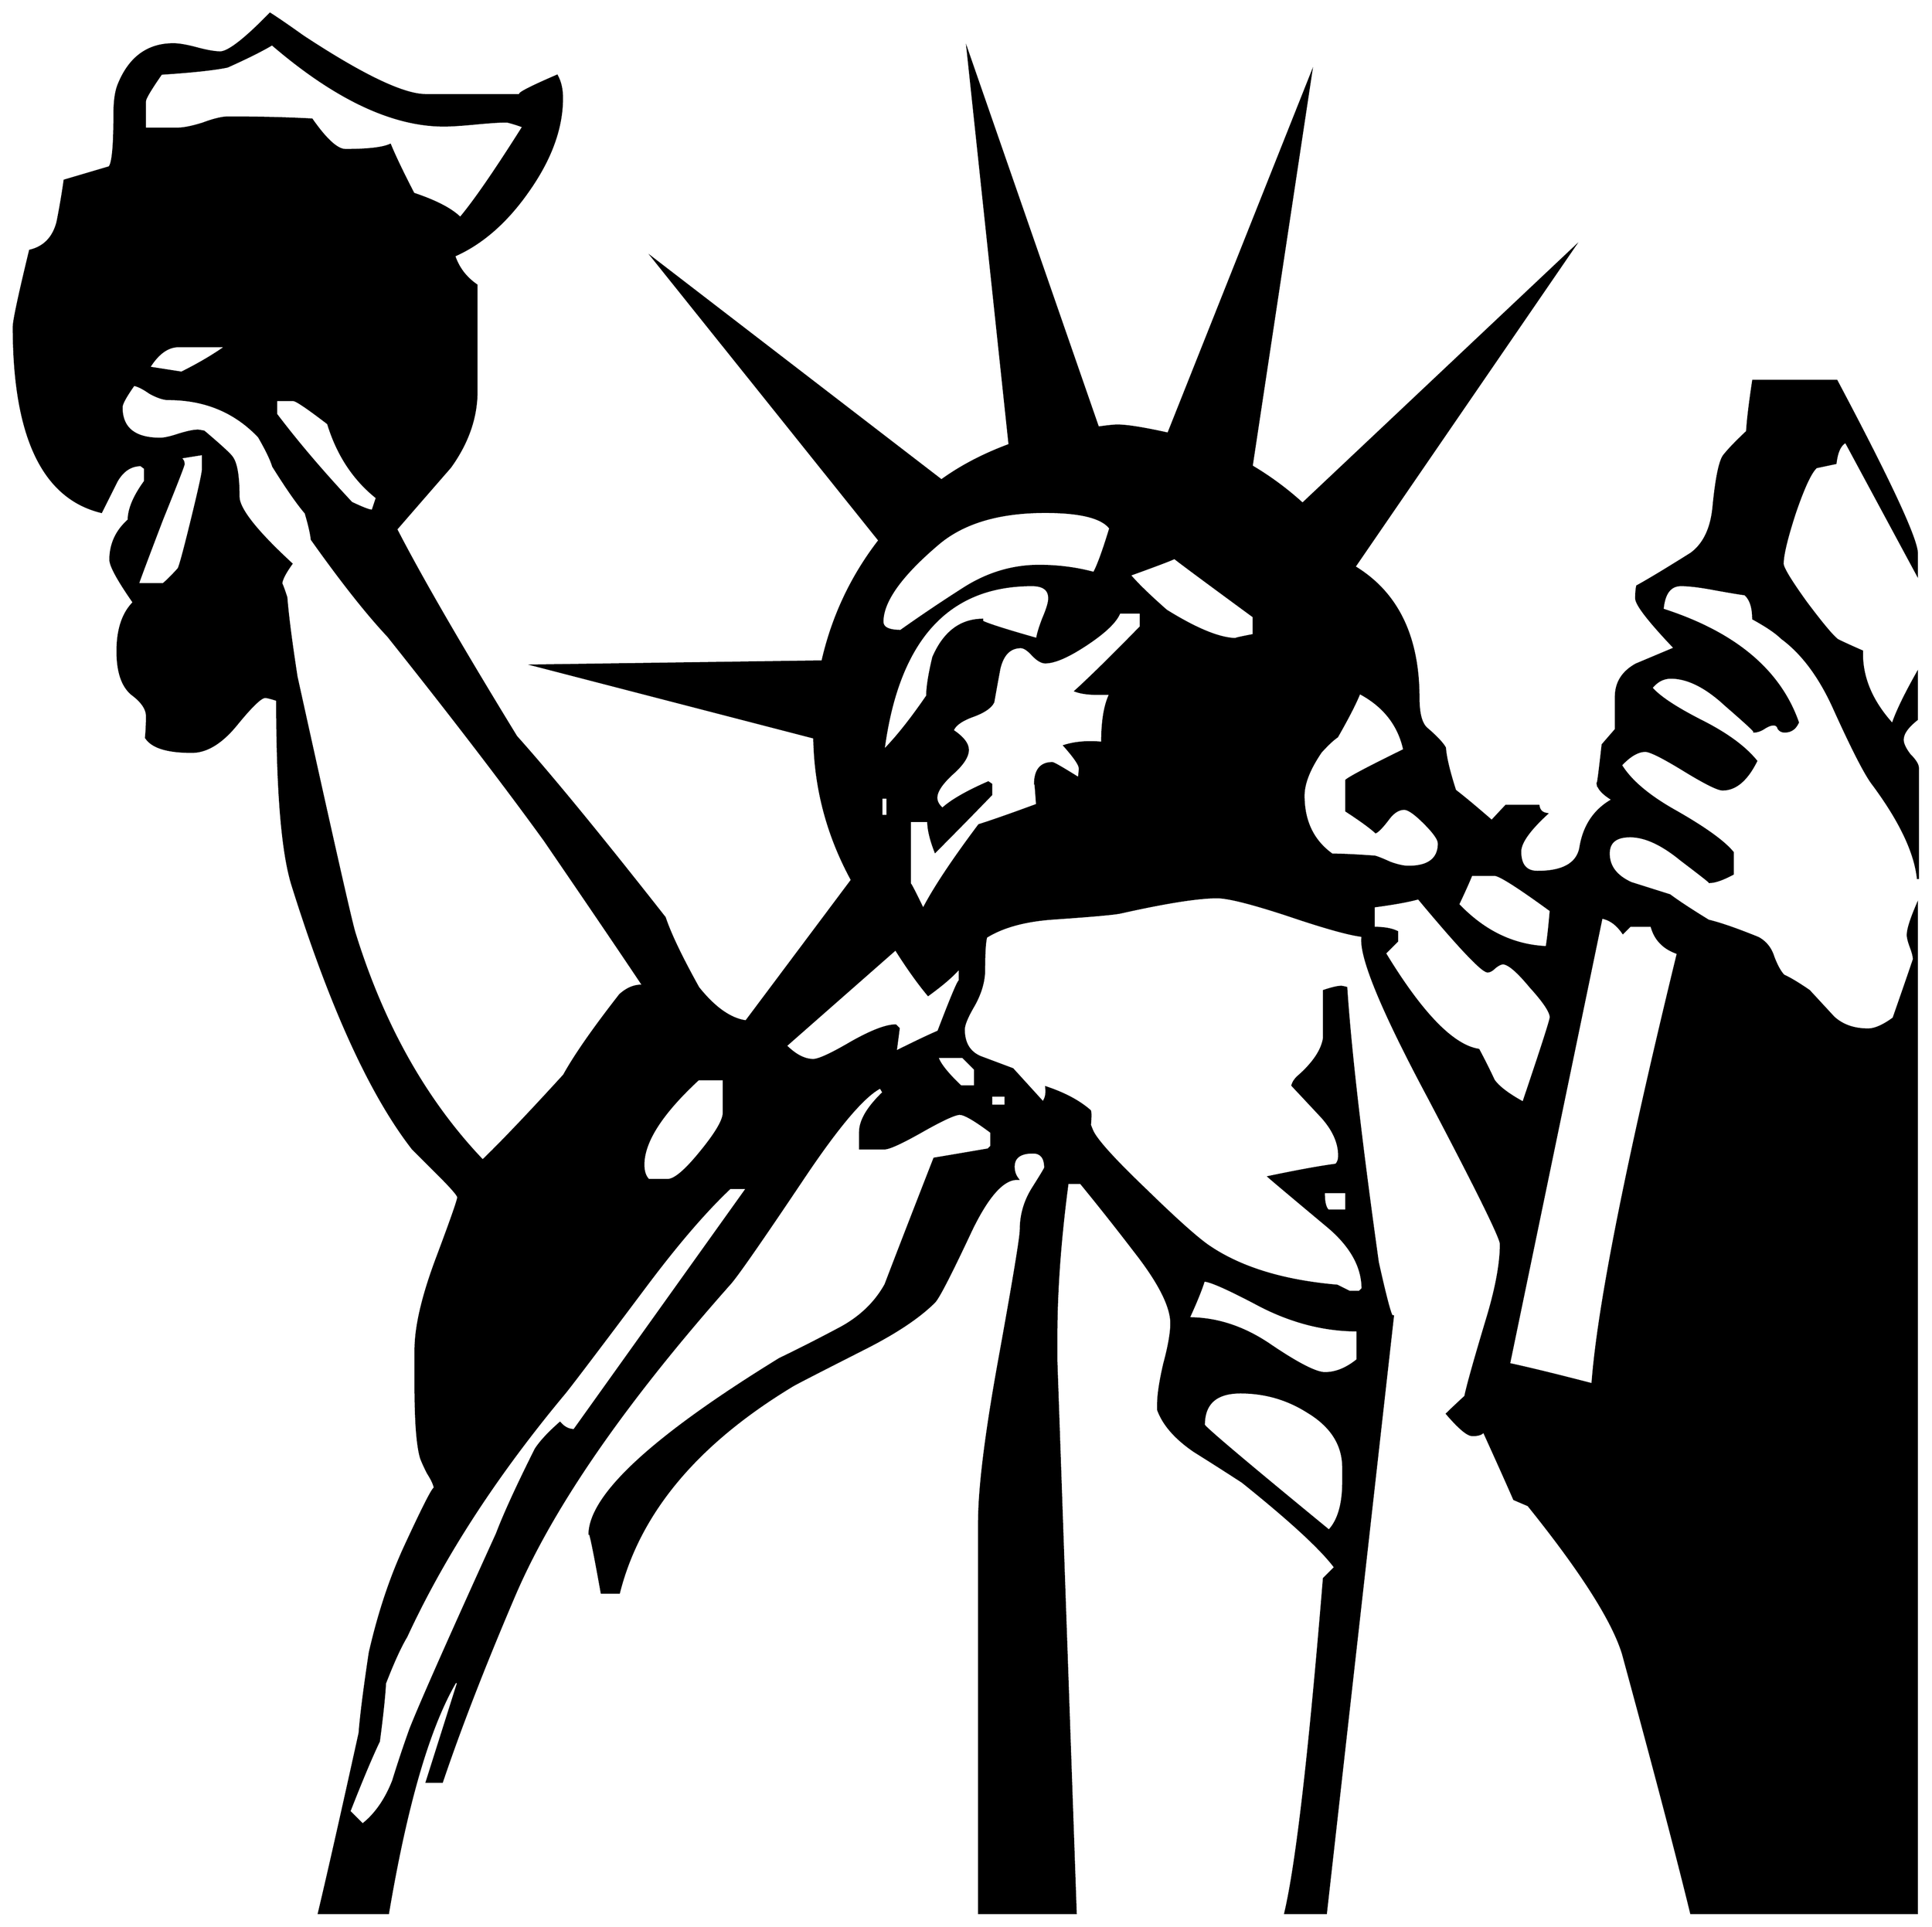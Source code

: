 


\begin{tikzpicture}[y=0.80pt, x=0.80pt, yscale=-1.0, xscale=1.0, inner sep=0pt, outer sep=0pt]
\begin{scope}[shift={(100.0,1719.0)},nonzero rule]
  \path[draw=.,fill=.,line width=1.600pt] (1960.0,-678.0) ..
    controls (1957.333,-704.0) and (1942.667,-735.0) ..
    (1916.0,-771.0) .. controls (1908.667,-780.333) and
    (1895.667,-805.667) .. (1877.0,-847.0) .. controls
    (1863.0,-877.667) and (1846.0,-900.333) .. (1826.0,-915.0) ..
    controls (1820.667,-920.333) and (1811.333,-926.667) ..
    (1798.0,-934.0) .. controls (1798.0,-945.333) and
    (1795.333,-953.333) .. (1790.0,-958.0) .. controls
    (1784.667,-958.667) and (1774.667,-960.333) .. (1760.0,-963.0) ..
    controls (1746.0,-965.667) and (1735.0,-967.0) ..
    (1727.0,-967.0) .. controls (1716.333,-967.0) and
    (1710.333,-959.0) .. (1709.0,-943.0) .. controls
    (1779.667,-920.333) and (1824.0,-883.333) .. (1842.0,-832.0) ..
    controls (1839.333,-826.0) and (1835.0,-823.0) ..
    (1829.0,-823.0) .. controls (1826.333,-823.0) and
    (1824.333,-824.0) .. (1823.0,-826.0) .. controls
    (1822.333,-828.667) and (1820.667,-830.0) .. (1818.0,-830.0) ..
    controls (1815.333,-830.0) and (1812.0,-828.667) ..
    (1808.0,-826.0) .. controls (1804.667,-824.0) and
    (1801.667,-823.0) .. (1799.0,-823.0) .. controls
    (1800.333,-823.0) and (1791.0,-831.667) .. (1771.0,-849.0) ..
    controls (1751.667,-867.0) and (1733.667,-876.0) ..
    (1717.0,-876.0) .. controls (1709.667,-876.0) and
    (1703.333,-872.667) .. (1698.0,-866.0) .. controls
    (1705.333,-857.333) and (1721.333,-846.667) .. (1746.0,-834.0) ..
    controls (1771.333,-821.333) and (1789.667,-808.0) ..
    (1801.0,-794.0) .. controls (1791.667,-775.333) and
    (1780.667,-766.0) .. (1768.0,-766.0) .. controls
    (1763.333,-766.0) and (1750.667,-772.333) .. (1730.0,-785.0) ..
    controls (1709.333,-797.667) and (1696.667,-804.0) ..
    (1692.0,-804.0) .. controls (1684.667,-804.0) and
    (1676.667,-799.333) .. (1668.0,-790.0) .. controls
    (1677.333,-774.667) and (1695.0,-759.667) .. (1721.0,-745.0) ..
    controls (1750.333,-728.333) and (1769.333,-714.667) ..
    (1778.0,-704.0) -- (1778.0,-683.0) .. controls
    (1768.0,-677.667) and (1760.333,-675.0) .. (1755.0,-675.0) ..
    controls (1755.667,-675.0) and (1746.333,-682.333) ..
    (1727.0,-697.0) .. controls (1708.333,-712.333) and
    (1691.667,-720.0) .. (1677.0,-720.0) .. controls
    (1663.0,-720.0) and (1656.0,-714.333) .. (1656.0,-703.0) ..
    controls (1656.0,-690.333) and (1663.333,-680.667) ..
    (1678.0,-674.0) .. controls (1690.667,-670.0) and
    (1703.333,-666.0) .. (1716.0,-662.0) .. controls
    (1724.0,-656.0) and (1736.667,-647.667) .. (1754.0,-637.0) ..
    controls (1765.333,-634.333) and (1781.667,-628.667) ..
    (1803.0,-620.0) .. controls (1810.333,-616.0) and
    (1815.333,-609.667) .. (1818.0,-601.0) .. controls
    (1821.333,-592.333) and (1824.667,-586.333) .. (1828.0,-583.0) ..
    controls (1834.0,-580.333) and (1842.333,-575.333) ..
    (1853.0,-568.0) .. controls (1861.0,-559.333) and
    (1869.0,-550.667) .. (1877.0,-542.0) .. controls
    (1885.667,-534.0) and (1897.0,-530.0) .. (1911.0,-530.0) ..
    controls (1917.667,-530.0) and (1926.0,-533.667) ..
    (1936.0,-541.0) .. controls (1946.0,-569.667) and
    (1952.667,-589.0) .. (1956.0,-599.0) .. controls
    (1956.0,-601.667) and (1955.0,-605.667) .. (1953.0,-611.0) ..
    controls (1951.0,-616.333) and (1950.0,-620.333) ..
    (1950.0,-623.0) .. controls (1950.0,-628.333) and
    (1953.0,-638.0) .. (1959.0,-652.0) -- (1959.0,339.0) --
    (1737.0,339.0) .. controls (1723.0,281.667) and (1700.667,196.667)
    .. (1670.0,84.0) .. controls (1660.0,51.333) and (1629.0,2.667)
    .. (1577.0,-62.0) -- (1563.0,-68.0) .. controls
    (1556.333,-83.333) and (1546.333,-105.667) .. (1533.0,-135.0) ..
    controls (1531.667,-132.333) and (1528.0,-131.0) ..
    (1522.0,-131.0) .. controls (1517.333,-131.0) and
    (1509.0,-138.0) .. (1497.0,-152.0) .. controls
    (1501.0,-156.0) and (1507.0,-161.667) .. (1515.0,-169.0) ..
    controls (1517.0,-179.0) and (1524.0,-204.0) ..
    (1536.0,-244.0) .. controls (1545.333,-274.667) and
    (1550.0,-299.667) .. (1550.0,-319.0) .. controls
    (1550.0,-325.0) and (1526.333,-373.0) .. (1479.0,-463.0) ..
    controls (1432.333,-550.333) and (1410.667,-603.333) ..
    (1414.0,-622.0) .. controls (1401.333,-623.333) and
    (1376.333,-630.333) .. (1339.0,-643.0) .. controls
    (1304.333,-654.333) and (1281.667,-660.0) .. (1271.0,-660.0) ..
    controls (1252.333,-660.0) and (1220.667,-655.0) ..
    (1176.0,-645.0) .. controls (1170.0,-643.667) and
    (1147.667,-641.667) .. (1109.0,-639.0) .. controls
    (1081.667,-637.0) and (1060.0,-631.0) .. (1044.0,-621.0) ..
    controls (1042.667,-616.333) and (1042.0,-605.667) ..
    (1042.0,-589.0) .. controls (1042.0,-577.667) and
    (1038.667,-566.0) .. (1032.0,-554.0) .. controls
    (1025.333,-542.667) and (1022.0,-534.667) .. (1022.0,-530.0) ..
    controls (1022.0,-516.667) and (1027.333,-507.667) ..
    (1038.0,-503.0) .. controls (1048.667,-499.0) and
    (1059.333,-495.0) .. (1070.0,-491.0) .. controls
    (1076.667,-483.667) and (1086.667,-472.667) .. (1100.0,-458.0) ..
    controls (1100.667,-458.667) and (1101.0,-459.333) ..
    (1101.0,-460.0) .. controls (1103.0,-463.333) and
    (1103.667,-467.667) .. (1103.0,-473.0) .. controls
    (1121.0,-467.0) and (1135.333,-459.333) .. (1146.0,-450.0) ..
    controls (1146.667,-448.667) and (1146.667,-444.0) ..
    (1146.0,-436.0) -- (1148.0,-431.0) .. controls
    (1151.333,-422.333) and (1168.667,-403.0) .. (1200.0,-373.0) ..
    controls (1228.667,-345.0) and (1249.0,-326.667) ..
    (1261.0,-318.0) .. controls (1292.333,-296.0) and
    (1335.0,-282.667) .. (1389.0,-278.0) -- (1401.0,-272.0) --
    (1411.0,-272.0) -- (1414.0,-275.0) .. controls
    (1414.0,-297.0) and (1402.333,-317.667) .. (1379.0,-337.0) ..
    controls (1342.333,-367.667) and (1323.333,-383.667) ..
    (1322.0,-385.0) .. controls (1350.667,-391.0) and
    (1372.667,-395.0) .. (1388.0,-397.0) .. controls
    (1390.0,-399.0) and (1391.0,-402.0) .. (1391.0,-406.0) ..
    controls (1391.0,-418.667) and (1385.333,-431.333) ..
    (1374.0,-444.0) .. controls (1364.667,-454.0) and
    (1355.0,-464.333) .. (1345.0,-475.0) .. controls
    (1345.667,-477.667) and (1347.333,-480.333) .. (1350.0,-483.0) ..
    controls (1365.333,-496.333) and (1374.0,-509.0) ..
    (1376.0,-521.0) .. controls (1376.0,-519.667) and
    (1376.0,-535.333) .. (1376.0,-568.0) .. controls
    (1384.0,-570.667) and (1389.667,-572.0) .. (1393.0,-572.0) ..
    controls (1393.667,-572.0) and (1395.333,-571.667) ..
    (1398.0,-571.0) .. controls (1402.0,-510.333) and
    (1412.333,-420.333) .. (1429.0,-301.0) .. controls
    (1438.333,-259.0) and (1443.333,-241.667) .. (1444.0,-249.0) --
    (1378.0,339.0) -- (1338.0,339.0) .. controls (1349.333,291.0)
    and (1362.0,181.333) .. (1376.0,10.0) -- (1387.0,-1.0) ..
    controls (1373.667,-19.0) and (1343.333,-47.0) .. (1296.0,-85.0)
    .. controls (1280.667,-95.0) and (1265.0,-105.0) ..
    (1249.0,-115.0) .. controls (1230.333,-127.667) and
    (1218.333,-141.333) .. (1213.0,-156.0) -- (1213.0,-161.0) ..
    controls (1213.0,-170.333) and (1215.0,-183.667) ..
    (1219.0,-201.0) .. controls (1223.667,-218.333) and
    (1226.0,-231.667) .. (1226.0,-241.0) .. controls
    (1226.0,-257.667) and (1214.0,-281.333) .. (1190.0,-312.0) ..
    controls (1172.667,-334.667) and (1155.0,-357.0) ..
    (1137.0,-379.0) -- (1124.0,-379.0) .. controls
    (1116.667,-323.667) and (1113.0,-273.333) .. (1113.0,-228.0) ..
    controls (1113.0,-212.0) and (1113.0,-204.0) ..
    (1113.0,-204.0) -- (1132.0,339.0) -- (1037.0,339.0) --
    (1037.0,-45.0) .. controls (1037.0,-79.0) and
    (1043.667,-132.667) .. (1057.0,-206.0) .. controls
    (1071.0,-283.333) and (1078.0,-325.667) .. (1078.0,-333.0) ..
    controls (1078.0,-347.667) and (1082.0,-361.333) ..
    (1090.0,-374.0) .. controls (1098.0,-386.667) and
    (1102.0,-393.333) .. (1102.0,-394.0) .. controls
    (1102.0,-404.0) and (1098.0,-409.0) .. (1090.0,-409.0) ..
    controls (1077.333,-409.0) and (1071.0,-404.333) ..
    (1071.0,-395.0) .. controls (1071.0,-390.333) and
    (1072.333,-386.333) .. (1075.0,-383.0) .. controls
    (1061.0,-383.667) and (1045.667,-366.667) .. (1029.0,-332.0) ..
    controls (1009.0,-289.333) and (997.0,-266.0) ..
    (993.0,-262.0) .. controls (978.333,-247.333) and (956.0,-232.333)
    .. (926.0,-217.0) .. controls (881.333,-194.333) and
    (857.333,-182.0) .. (854.0,-180.0) .. controls (760.0,-123.333)
    and (703.0,-55.333) .. (683.0,24.0) -- (666.0,24.0) ..
    controls (658.0,-20.667) and (654.0,-39.667) .. (654.0,-33.0) ..
    controls (654.0,-71.667) and (716.333,-129.333) .. (841.0,-206.0)
    .. controls (860.333,-215.333) and (880.0,-225.333) ..
    (900.0,-236.0) .. controls (920.0,-246.667) and (935.0,-261.0)
    .. (945.0,-279.0) .. controls (955.667,-307.0) and
    (971.667,-348.333) .. (993.0,-403.0) .. controls (1005.0,-405.0)
    and (1022.667,-408.0) .. (1046.0,-412.0) -- (1049.0,-415.0) --
    (1049.0,-429.0) .. controls (1033.0,-441.0) and
    (1022.667,-447.0) .. (1018.0,-447.0) .. controls
    (1013.333,-447.0) and (1001.0,-441.333) .. (981.0,-430.0) ..
    controls (961.0,-418.667) and (948.667,-413.0) .. (944.0,-413.0)
    -- (920.0,-413.0) -- (920.0,-429.0) .. controls
    (920.0,-440.333) and (927.667,-453.333) .. (943.0,-468.0) --
    (940.0,-473.0) .. controls (924.0,-465.0) and (899.0,-435.667)
    .. (865.0,-385.0) .. controls (823.0,-322.333) and
    (798.667,-287.333) .. (792.0,-280.0) .. controls (688.0,-162.667)
    and (617.333,-60.333) .. (580.0,27.0) .. controls (550.667,95.667)
    and (527.0,156.667) .. (509.0,210.0) -- (494.0,210.0) --
    (525.0,112.0) -- (522.0,112.0) .. controls (496.0,156.667) and
    (474.0,232.333) .. (456.0,339.0) -- (388.0,339.0) .. controls
    (397.333,299.667) and (410.667,240.667) .. (428.0,162.0) .. controls
    (429.333,144.667) and (432.667,118.333) .. (438.0,83.0) .. controls
    (446.667,45.0) and (458.0,10.667) .. (472.0,-20.0) .. controls
    (492.0,-63.333) and (502.0,-82.667) .. (502.0,-78.0) .. controls
    (502.0,-81.333) and (499.667,-86.667) .. (495.0,-94.0) .. controls
    (491.0,-102.0) and (488.667,-107.333) .. (488.0,-110.0) ..
    controls (484.667,-122.667) and (483.0,-145.667) .. (483.0,-179.0)
    -- (483.0,-215.0) .. controls (483.0,-237.667) and
    (490.0,-267.667) .. (504.0,-305.0) .. controls (518.0,-342.333)
    and (525.0,-362.333) .. (525.0,-365.0) .. controls
    (525.0,-367.0) and (518.333,-374.667) .. (505.0,-388.0) ..
    controls (489.667,-403.333) and (481.333,-411.667) .. (480.0,-413.0)
    .. controls (438.667,-466.333) and (399.333,-552.667) ..
    (362.0,-672.0) .. controls (352.0,-704.0) and (347.0,-764.667)
    .. (347.0,-854.0) .. controls (341.0,-856.0) and
    (337.0,-857.0) .. (335.0,-857.0) .. controls (331.0,-857.0)
    and (321.667,-848.0) .. (307.0,-830.0) .. controls
    (292.333,-812.0) and (277.667,-803.0) .. (263.0,-803.0) ..
    controls (239.0,-803.0) and (224.0,-807.667) .. (218.0,-817.0)
    .. controls (218.667,-824.333) and (219.0,-831.333) ..
    (219.0,-838.0) .. controls (219.0,-845.333) and (214.0,-852.667)
    .. (204.0,-860.0) .. controls (194.667,-868.0) and
    (190.0,-882.0) .. (190.0,-902.0) .. controls (190.0,-923.333)
    and (195.333,-939.333) .. (206.0,-950.0) .. controls
    (190.667,-972.0) and (183.0,-986.0) .. (183.0,-992.0) ..
    controls (183.0,-1007.333) and (189.0,-1020.333) ..
    (201.0,-1031.0) .. controls (201.0,-1041.667) and
    (206.333,-1054.333) .. (217.0,-1069.0) -- (217.0,-1082.0) --
    (213.0,-1085.0) .. controls (203.0,-1085.0) and
    (195.0,-1079.667) .. (189.0,-1069.0) .. controls
    (183.667,-1058.333) and (178.667,-1048.333) .. (174.0,-1039.0) ..
    controls (116.667,-1053.0) and (88.0,-1113.667) ..
    (88.0,-1221.0) .. controls (88.0,-1227.0) and (93.333,-1252.0)
    .. (104.0,-1296.0) .. controls (118.0,-1299.333) and
    (127.0,-1308.667) .. (131.0,-1324.0) .. controls
    (133.667,-1337.333) and (136.0,-1351.0) .. (138.0,-1365.0) ..
    controls (167.333,-1373.667) and (182.0,-1378.0) ..
    (182.0,-1378.0) .. controls (185.333,-1381.333) and
    (187.0,-1398.667) .. (187.0,-1430.0) .. controls
    (187.0,-1442.667) and (188.333,-1452.333) .. (191.0,-1459.0) ..
    controls (201.667,-1485.667) and (219.667,-1499.0) ..
    (245.0,-1499.0) .. controls (250.333,-1499.0) and
    (258.0,-1497.667) .. (268.0,-1495.0) .. controls
    (278.0,-1492.333) and (285.667,-1491.0) .. (291.0,-1491.0) ..
    controls (299.0,-1491.0) and (315.333,-1503.667) ..
    (340.0,-1529.0) .. controls (347.333,-1524.333) and
    (358.0,-1517.0) .. (372.0,-1507.0) .. controls
    (430.667,-1468.333) and (471.0,-1449.0) .. (493.0,-1449.0) --
    (587.0,-1449.0) .. controls (581.0,-1449.0) and
    (592.667,-1455.333) .. (622.0,-1468.0) .. controls
    (625.333,-1462.0) and (627.0,-1454.667) .. (627.0,-1446.0) ..
    controls (627.0,-1416.667) and (616.0,-1386.333) ..
    (594.0,-1355.0) .. controls (572.667,-1324.333) and
    (548.333,-1303.0) .. (521.0,-1291.0) .. controls
    (525.0,-1279.0) and (532.333,-1269.333) .. (543.0,-1262.0) --
    (543.0,-1158.0) .. controls (543.0,-1132.0) and
    (534.333,-1107.0) .. (517.0,-1083.0) .. controls
    (499.0,-1062.333) and (481.333,-1042.0) .. (464.0,-1022.0) ..
    controls (488.0,-975.333) and (527.333,-907.333) .. (582.0,-818.0)
    .. controls (616.0,-780.0) and (664.667,-720.667) ..
    (728.0,-640.0) .. controls (733.333,-624.0) and (744.333,-601.0)
    .. (761.0,-571.0) .. controls (777.0,-551.0) and
    (792.667,-540.0) .. (808.0,-538.0) -- (912.0,-677.0) ..
    controls (888.0,-721.0) and (875.667,-767.667) .. (875.0,-817.0)
    -- (601.0,-888.0) -- (883.0,-892.0) .. controls
    (893.0,-936.0) and (911.667,-975.667) .. (939.0,-1011.0) --
    (718.0,-1287.0) -- (1000.0,-1070.0) .. controls
    (1019.333,-1084.0) and (1041.667,-1095.667) .. (1067.0,-1105.0) --
    (1026.0,-1491.0) -- (1154.0,-1122.0) .. controls
    (1163.333,-1123.333) and (1169.667,-1124.0) .. (1173.0,-1124.0) ..
    controls (1182.333,-1124.0) and (1199.0,-1121.333) ..
    (1223.0,-1116.0) -- (1363.0,-1468.0) -- (1305.0,-1084.0) ..
    controls (1323.0,-1073.333) and (1339.667,-1061.0) ..
    (1355.0,-1047.0) -- (1620.0,-1297.0) -- (1406.0,-985.0) ..
    controls (1448.0,-959.667) and (1469.0,-916.667) ..
    (1469.0,-856.0) .. controls (1469.0,-840.667) and
    (1471.667,-830.667) .. (1477.0,-826.0) .. controls
    (1486.333,-818.0) and (1492.333,-811.667) .. (1495.0,-807.0) ..
    controls (1495.667,-797.667) and (1499.0,-783.667) ..
    (1505.0,-765.0) .. controls (1513.667,-758.333) and
    (1525.667,-748.333) .. (1541.0,-735.0) -- (1555.0,-750.0) --
    (1587.0,-750.0) .. controls (1587.667,-745.333) and
    (1590.333,-742.667) .. (1595.0,-742.0) .. controls
    (1577.667,-726.0) and (1569.0,-713.667) .. (1569.0,-705.0) ..
    controls (1569.0,-691.667) and (1574.667,-685.0) ..
    (1586.0,-685.0) .. controls (1610.667,-685.0) and
    (1624.667,-692.667) .. (1628.0,-708.0) .. controls
    (1631.333,-730.0) and (1642.0,-746.0) .. (1660.0,-756.0) ..
    controls (1650.0,-762.0) and (1645.0,-767.667) ..
    (1645.0,-773.0) .. controls (1645.0,-767.667) and
    (1646.667,-780.0) .. (1650.0,-810.0) -- (1663.0,-825.0) ..
    controls (1663.0,-825.0) and (1663.0,-835.667) ..
    (1663.0,-857.0) .. controls (1663.0,-871.0) and
    (1669.667,-881.667) .. (1683.0,-889.0) .. controls
    (1695.667,-894.333) and (1708.333,-899.667) .. (1721.0,-905.0) ..
    controls (1695.667,-931.667) and (1683.0,-948.0) ..
    (1683.0,-954.0) .. controls (1683.0,-959.333) and
    (1683.333,-963.333) .. (1684.0,-966.0) .. controls
    (1696.0,-972.667) and (1713.667,-983.333) .. (1737.0,-998.0) ..
    controls (1749.667,-1007.333) and (1757.0,-1022.667) ..
    (1759.0,-1044.0) .. controls (1761.667,-1071.333) and
    (1765.0,-1088.0) .. (1769.0,-1094.0) .. controls
    (1773.667,-1100.0) and (1781.333,-1108.0) .. (1792.0,-1118.0) ..
    controls (1792.667,-1129.333) and (1794.667,-1146.0) ..
    (1798.0,-1168.0) -- (1880.0,-1168.0) .. controls
    (1932.667,-1068.667) and (1959.0,-1012.0) .. (1959.0,-998.0) --
    (1959.0,-978.0) -- (1889.0,-1108.0) .. controls
    (1883.667,-1105.333) and (1880.333,-1098.333) .. (1879.0,-1087.0) --
    (1860.0,-1083.0) .. controls (1854.667,-1078.333) and
    (1847.667,-1063.333) .. (1839.0,-1038.0) .. controls
    (1831.0,-1013.333) and (1827.0,-996.667) .. (1827.0,-988.0) ..
    controls (1827.0,-984.0) and (1834.667,-971.333) ..
    (1850.0,-950.0) .. controls (1866.0,-928.667) and
    (1876.333,-916.333) .. (1881.0,-913.0) .. controls
    (1886.333,-910.333) and (1894.333,-906.667) .. (1905.0,-902.0) ..
    controls (1904.333,-876.667) and (1914.333,-852.667) ..
    (1935.0,-830.0) .. controls (1939.0,-842.0) and
    (1947.0,-858.667) .. (1959.0,-880.0) -- (1959.0,-835.0) ..
    controls (1949.667,-827.667) and (1945.0,-821.0) ..
    (1945.0,-815.0) .. controls (1945.0,-811.0) and
    (1947.333,-806.0) .. (1952.0,-800.0) .. controls
    (1957.333,-794.667) and (1960.0,-790.333) .. (1960.0,-787.0) --
    (1960.0,-678.0) -- cycle(1307.0,-918.0) -- (1307.0,-936.0)
    .. controls (1254.333,-974.667) and (1228.333,-994.0) ..
    (1229.0,-994.0) .. controls (1231.0,-994.0) and
    (1216.333,-988.333) .. (1185.0,-977.0) .. controls
    (1192.333,-968.333) and (1204.333,-956.667) .. (1221.0,-942.0) ..
    controls (1251.0,-923.333) and (1274.0,-914.0) ..
    (1290.0,-914.0) .. controls (1287.333,-914.0) and
    (1293.0,-915.333) .. (1307.0,-918.0) -- cycle(1599.0,-647.0)
    .. controls (1567.0,-670.333) and (1548.667,-682.0) ..
    (1544.0,-682.0) -- (1521.0,-682.0) .. controls
    (1518.333,-675.333) and (1514.0,-665.667) .. (1508.0,-653.0) ..
    controls (1533.333,-626.333) and (1562.333,-612.333) ..
    (1595.0,-611.0) .. controls (1596.333,-619.0) and
    (1597.667,-631.0) .. (1599.0,-647.0) -- cycle(1489.0,-713.0)
    .. controls (1489.0,-717.0) and (1484.333,-723.667) ..
    (1475.0,-733.0) .. controls (1465.667,-742.333) and
    (1459.0,-747.0) .. (1455.0,-747.0) .. controls
    (1449.667,-747.0) and (1444.667,-744.0) .. (1440.0,-738.0) ..
    controls (1434.0,-730.0) and (1429.667,-725.333) ..
    (1427.0,-724.0) .. controls (1421.0,-729.333) and
    (1411.333,-736.333) .. (1398.0,-745.0) -- (1398.0,-775.0) ..
    controls (1402.0,-778.333) and (1421.0,-788.333) ..
    (1455.0,-805.0) .. controls (1449.667,-829.667) and
    (1435.0,-848.333) .. (1411.0,-861.0) .. controls
    (1407.0,-851.0) and (1399.667,-836.667) .. (1389.0,-818.0) ..
    controls (1385.0,-815.333) and (1379.667,-810.333) ..
    (1373.0,-803.0) .. controls (1361.667,-786.333) and
    (1356.0,-772.0) .. (1356.0,-760.0) .. controls
    (1356.0,-734.667) and (1365.333,-715.333) .. (1384.0,-702.0) ..
    controls (1393.333,-702.0) and (1407.333,-701.333) ..
    (1426.0,-700.0) .. controls (1428.667,-699.333) and
    (1433.667,-697.333) .. (1441.0,-694.0) .. controls
    (1448.333,-691.333) and (1454.333,-690.0) .. (1459.0,-690.0) ..
    controls (1479.0,-690.0) and (1489.0,-697.667) ..
    (1489.0,-713.0) -- cycle(1599.0,-542.0) .. controls
    (1599.0,-547.333) and (1592.333,-557.333) .. (1579.0,-572.0) ..
    controls (1566.333,-587.333) and (1557.333,-595.0) ..
    (1552.0,-595.0) .. controls (1550.0,-595.0) and
    (1547.333,-593.667) .. (1544.0,-591.0) .. controls
    (1541.333,-588.333) and (1539.0,-587.0) .. (1537.0,-587.0) ..
    controls (1531.667,-587.0) and (1509.0,-611.0) ..
    (1469.0,-659.0) .. controls (1459.667,-656.333) and
    (1445.0,-653.667) .. (1425.0,-651.0) -- (1425.0,-630.0) ..
    controls (1435.0,-630.0) and (1442.667,-628.667) ..
    (1448.0,-626.0) -- (1448.0,-617.0) -- (1436.0,-605.0) ..
    controls (1472.0,-545.667) and (1502.667,-514.0) ..
    (1528.0,-510.0) .. controls (1533.333,-500.0) and
    (1538.333,-490.0) .. (1543.0,-480.0) .. controls
    (1547.667,-473.333) and (1557.333,-466.0) .. (1572.0,-458.0) ..
    controls (1590.0,-511.333) and (1599.0,-539.333) ..
    (1599.0,-542.0) -- cycle(1724.0,-605.0) .. controls
    (1710.0,-609.667) and (1701.333,-618.667) .. (1698.0,-632.0) --
    (1677.0,-632.0) -- (1670.0,-625.0) .. controls
    (1664.0,-633.667) and (1657.0,-638.667) .. (1649.0,-640.0) --
    (1558.0,-201.0) .. controls (1576.667,-197.0) and
    (1604.0,-190.333) .. (1640.0,-181.0) .. controls
    (1645.333,-255.667) and (1673.333,-397.0) .. (1724.0,-605.0) --
    cycle(1166.0,-1023.0) .. controls (1158.0,-1033.667) and
    (1136.667,-1039.0) .. (1102.0,-1039.0) .. controls
    (1056.0,-1039.0) and (1020.667,-1028.333) .. (996.0,-1007.0) ..
    controls (960.0,-976.333) and (942.0,-951.0) .. (942.0,-931.0)
    .. controls (942.0,-925.0) and (948.0,-922.0) ..
    (960.0,-922.0) .. controls (980.667,-936.667) and
    (1002.0,-951.0) .. (1024.0,-965.0) .. controls
    (1046.667,-979.0) and (1070.667,-986.0) .. (1096.0,-986.0) ..
    controls (1114.667,-986.0) and (1132.667,-983.667) ..
    (1150.0,-979.0) .. controls (1154.0,-986.333) and
    (1159.333,-1001.0) .. (1166.0,-1023.0) -- cycle(1106.0,-954.0)
    .. controls (1106.0,-962.667) and (1100.333,-967.0) ..
    (1089.0,-967.0) .. controls (1005.667,-967.0) and
    (957.0,-912.667) .. (943.0,-804.0) .. controls (955.667,-816.667)
    and (970.0,-834.667) .. (986.0,-858.0) .. controls
    (986.0,-866.667) and (988.0,-879.333) .. (992.0,-896.0) ..
    controls (1002.667,-920.667) and (1019.0,-933.0) ..
    (1041.0,-933.0) .. controls (1031.667,-933.0) and
    (1049.333,-926.667) .. (1094.0,-914.0) .. controls
    (1094.667,-918.667) and (1096.667,-925.333) .. (1100.0,-934.0) ..
    controls (1104.0,-943.333) and (1106.0,-950.0) ..
    (1106.0,-954.0) -- cycle(1196.0,-926.0) -- (1196.0,-940.0)
    -- (1175.0,-940.0) .. controls (1171.667,-931.333) and
    (1161.0,-921.0) .. (1143.0,-909.0) .. controls
    (1125.0,-897.0) and (1111.333,-891.0) .. (1102.0,-891.0) ..
    controls (1098.667,-891.0) and (1094.667,-893.333) ..
    (1090.0,-898.0) .. controls (1085.333,-903.333) and
    (1081.333,-906.0) .. (1078.0,-906.0) .. controls
    (1067.333,-906.0) and (1060.333,-899.0) .. (1057.0,-885.0) ..
    controls (1055.0,-874.333) and (1053.0,-863.333) ..
    (1051.0,-852.0) .. controls (1048.333,-846.667) and
    (1041.333,-842.0) .. (1030.0,-838.0) .. controls
    (1019.333,-834.0) and (1013.0,-829.333) .. (1011.0,-824.0) ..
    controls (1021.0,-817.333) and (1026.0,-811.0) ..
    (1026.0,-805.0) .. controls (1026.0,-798.333) and
    (1020.667,-790.333) .. (1010.0,-781.0) .. controls
    (1000.0,-771.667) and (995.0,-764.0) .. (995.0,-758.0) ..
    controls (995.0,-754.0) and (997.0,-750.333) ..
    (1001.0,-747.0) .. controls (1009.667,-755.0) and
    (1024.667,-763.667) .. (1046.0,-773.0) -- (1049.0,-771.0) --
    (1049.0,-761.0) .. controls (1027.667,-739.0) and
    (1009.333,-720.333) .. (994.0,-705.0) .. controls (989.333,-717.0)
    and (987.0,-727.0) .. (987.0,-735.0) -- (969.0,-735.0) --
    (969.0,-673.0) .. controls (969.0,-674.333) and (973.333,-666.0)
    .. (982.0,-648.0) .. controls (992.667,-668.667) and
    (1011.0,-696.333) .. (1037.0,-731.0) .. controls
    (1049.667,-735.0) and (1068.667,-741.667) .. (1094.0,-751.0) ..
    controls (1092.667,-770.333) and (1092.0,-777.0) ..
    (1092.0,-771.0) .. controls (1092.0,-785.0) and
    (1097.667,-792.0) .. (1109.0,-792.0) .. controls
    (1110.333,-792.0) and (1119.0,-787.0) .. (1135.0,-777.0) ..
    controls (1135.667,-781.0) and (1136.0,-784.333) ..
    (1136.0,-787.0) .. controls (1136.0,-790.333) and
    (1131.0,-797.667) .. (1121.0,-809.0) .. controls
    (1131.667,-812.333) and (1144.0,-813.333) .. (1158.0,-812.0) ..
    controls (1158.0,-833.333) and (1160.667,-849.333) ..
    (1166.0,-860.0) -- (1155.0,-860.0) .. controls
    (1145.0,-860.0) and (1137.333,-861.0) .. (1132.0,-863.0) ..
    controls (1146.667,-876.333) and (1168.0,-897.333) ..
    (1196.0,-926.0) -- cycle(589.0,-1418.0) .. controls
    (583.667,-1420.0) and (578.333,-1421.667) .. (573.0,-1423.0) ..
    controls (566.333,-1423.0) and (556.0,-1422.333) ..
    (542.0,-1421.0) .. controls (528.0,-1419.667) and
    (517.667,-1419.0) .. (511.0,-1419.0) .. controls
    (460.333,-1419.0) and (404.0,-1445.667) .. (342.0,-1499.0) ..
    controls (332.0,-1493.0) and (317.333,-1485.667) ..
    (298.0,-1477.0) .. controls (285.333,-1474.333) and
    (263.667,-1472.0) .. (233.0,-1470.0) .. controls
    (222.333,-1454.667) and (217.0,-1445.667) .. (217.0,-1443.0) --
    (217.0,-1416.0) -- (249.0,-1416.0) .. controls
    (255.0,-1416.0) and (263.333,-1417.667) .. (274.0,-1421.0) ..
    controls (284.667,-1425.0) and (293.0,-1427.0) ..
    (299.0,-1427.0) .. controls (328.333,-1427.0) and
    (355.667,-1426.333) .. (381.0,-1425.0) .. controls
    (395.0,-1405.0) and (406.0,-1395.0) .. (414.0,-1395.0) ..
    controls (436.0,-1395.0) and (450.667,-1396.667) ..
    (458.0,-1400.0) .. controls (462.667,-1388.667) and
    (470.333,-1372.667) .. (481.0,-1352.0) .. controls
    (503.0,-1344.667) and (518.333,-1336.667) .. (527.0,-1328.0) ..
    controls (541.0,-1344.667) and (561.667,-1374.667) ..
    (589.0,-1418.0) -- cycle(1398.0,-352.0) -- (1398.0,-370.0)
    -- (1376.0,-370.0) -- (1376.0,-368.0) .. controls
    (1376.0,-360.0) and (1377.333,-354.667) .. (1380.0,-352.0) --
    (1398.0,-352.0) -- cycle(947.0,-740.0) -- (947.0,-758.0) --
    (941.0,-758.0) -- (941.0,-740.0) -- (947.0,-740.0) --
    cycle(1409.0,-205.0) -- (1409.0,-234.0) .. controls
    (1377.0,-234.0) and (1345.333,-242.0) .. (1314.0,-258.0) ..
    controls (1282.667,-274.667) and (1264.0,-283.0) ..
    (1258.0,-283.0) .. controls (1255.333,-274.333) and
    (1250.333,-262.0) .. (1243.0,-246.0) .. controls
    (1271.0,-246.0) and (1298.0,-237.0) .. (1324.0,-219.0) ..
    controls (1350.667,-201.0) and (1368.333,-192.0) ..
    (1377.0,-192.0) .. controls (1387.667,-192.0) and
    (1398.333,-196.333) .. (1409.0,-205.0) -- cycle(1063.0,-455.0)
    -- (1063.0,-465.0) -- (1049.0,-465.0) -- (1049.0,-455.0) --
    (1063.0,-455.0) -- cycle(1033.0,-474.0) -- (1033.0,-491.0)
    -- (1021.0,-503.0) -- (996.0,-503.0) .. controls
    (998.0,-496.333) and (1005.667,-486.667) .. (1019.0,-474.0) --
    (1033.0,-474.0) -- cycle(445.0,-1053.0) .. controls
    (422.333,-1071.0) and (406.333,-1095.333) .. (397.0,-1126.0) ..
    controls (377.0,-1141.333) and (365.667,-1149.0) ..
    (363.0,-1149.0) -- (346.0,-1149.0) -- (346.0,-1135.0) ..
    controls (366.667,-1107.667) and (391.333,-1078.667) ..
    (420.0,-1048.0) .. controls (434.0,-1041.333) and
    (441.0,-1039.0) .. (441.0,-1041.0) -- (445.0,-1053.0) --
    cycle(1018.0,-577.0) -- (1018.0,-591.0) .. controls
    (1012.0,-583.667) and (1001.667,-574.667) .. (987.0,-564.0) ..
    controls (977.0,-576.0) and (966.333,-591.0) .. (955.0,-609.0)
    -- (847.0,-514.0) .. controls (856.333,-504.667) and
    (865.333,-500.0) .. (874.0,-500.0) .. controls (879.333,-500.0)
    and (891.667,-505.667) .. (911.0,-517.0) .. controls
    (931.0,-528.333) and (945.667,-534.0) .. (955.0,-534.0) --
    (958.0,-531.0) .. controls (957.333,-525.667) and (956.333,-518.0)
    .. (955.0,-508.0) .. controls (973.667,-517.333) and
    (987.667,-524.0) .. (997.0,-528.0) .. controls (1011.0,-564.667)
    and (1018.0,-581.0) .. (1018.0,-577.0) --
    cycle(297.0,-1202.0) -- (250.0,-1202.0) .. controls
    (239.333,-1202.0) and (229.667,-1195.0) .. (221.0,-1181.0) --
    (253.0,-1176.0) .. controls (270.333,-1184.667) and
    (285.0,-1193.333) .. (297.0,-1202.0) -- cycle(1395.0,-85.0) --
    (1395.0,-99.0) .. controls (1395.0,-121.667) and
    (1383.333,-140.0) .. (1360.0,-154.0) .. controls
    (1340.0,-166.667) and (1318.0,-173.0) .. (1294.0,-173.0) ..
    controls (1270.0,-173.0) and (1258.0,-162.333) ..
    (1258.0,-141.0) .. controls (1258.0,-139.0) and
    (1299.0,-104.333) .. (1381.0,-37.0) .. controls (1390.333,-47.0)
    and (1395.0,-63.0) .. (1395.0,-85.0) -- cycle(274.0,-1081.0)
    -- (274.0,-1096.0) -- (249.0,-1092.0) .. controls
    (253.0,-1092.0) and (255.0,-1090.0) .. (255.0,-1086.0) ..
    controls (255.0,-1084.667) and (248.0,-1066.667) ..
    (234.0,-1032.0) .. controls (220.0,-995.333) and
    (212.0,-974.0) .. (210.0,-968.0) -- (235.0,-968.0) ..
    controls (239.0,-971.333) and (244.0,-976.333) .. (250.0,-983.0)
    .. controls (251.333,-985.0) and (255.667,-1001.0) ..
    (263.0,-1031.0) .. controls (270.333,-1061.0) and
    (274.0,-1077.667) .. (274.0,-1081.0) -- cycle(707.0,-573.0) ..
    controls (685.667,-605.0) and (653.333,-652.667) .. (610.0,-716.0)
    .. controls (570.0,-771.333) and (518.667,-838.333) ..
    (456.0,-917.0) .. controls (435.333,-939.0) and (410.333,-970.667)
    .. (381.0,-1012.0) .. controls (380.333,-1018.0) and
    (378.333,-1026.667) .. (375.0,-1038.0) .. controls
    (367.0,-1047.333) and (356.333,-1062.667) .. (343.0,-1084.0) ..
    controls (341.0,-1090.667) and (336.333,-1100.333) ..
    (329.0,-1113.0) .. controls (305.667,-1137.667) and
    (276.0,-1150.0) .. (240.0,-1150.0) .. controls
    (235.333,-1150.0) and (229.333,-1152.0) .. (222.0,-1156.0) ..
    controls (215.333,-1160.667) and (210.0,-1163.333) ..
    (206.0,-1164.0) .. controls (198.0,-1152.667) and
    (194.0,-1145.333) .. (194.0,-1142.0) .. controls
    (194.0,-1121.333) and (206.667,-1111.0) .. (232.0,-1111.0) ..
    controls (236.0,-1111.0) and (242.0,-1112.333) ..
    (250.0,-1115.0) .. controls (258.667,-1117.667) and
    (265.0,-1119.0) .. (269.0,-1119.0) .. controls
    (269.667,-1119.0) and (271.667,-1118.667) .. (275.0,-1118.0) ..
    controls (292.333,-1103.333) and (301.667,-1094.667) ..
    (303.0,-1092.0) .. controls (307.0,-1086.0) and
    (309.0,-1073.333) .. (309.0,-1054.0) .. controls
    (309.0,-1042.0) and (326.333,-1020.0) .. (361.0,-988.0) ..
    controls (354.333,-978.667) and (351.0,-972.0) .. (351.0,-968.0)
    .. controls (351.0,-969.333) and (352.667,-965.0) ..
    (356.0,-955.0) .. controls (357.333,-937.667) and (360.667,-911.667)
    .. (366.0,-877.0) .. controls (400.667,-719.667) and
    (419.667,-635.667) .. (423.0,-625.0) .. controls (451.0,-534.333)
    and (493.0,-459.667) .. (549.0,-401.0) .. controls
    (567.667,-419.0) and (594.333,-447.0) .. (629.0,-485.0) ..
    controls (639.667,-504.333) and (658.0,-530.667) .. (684.0,-564.0)
    .. controls (691.333,-570.667) and (699.0,-573.667) ..
    (707.0,-573.0) -- cycle(786.0,-448.0) -- (786.0,-481.0) --
    (761.0,-481.0) .. controls (725.0,-447.667) and (707.0,-419.667)
    .. (707.0,-397.0) .. controls (707.0,-390.333) and
    (708.667,-385.333) .. (712.0,-382.0) -- (731.0,-382.0) ..
    controls (737.667,-382.0) and (748.333,-391.0) .. (763.0,-409.0)
    .. controls (778.333,-427.667) and (786.0,-440.667) ..
    (786.0,-448.0) -- cycle(809.0,-374.0) -- (792.0,-374.0) ..
    controls (767.333,-350.667) and (739.333,-318.0) .. (708.0,-276.0)
    .. controls (664.0,-217.333) and (638.0,-183.0) ..
    (630.0,-173.0) .. controls (562.667,-92.333) and (510.667,-12.333)
    .. (474.0,67.0) .. controls (468.0,77.0) and (461.0,92.333) ..
    (453.0,113.0) .. controls (452.333,125.667) and (450.333,144.667) ..
    (447.0,170.0) .. controls (439.667,185.333) and (430.0,208.333) ..
    (418.0,239.0) -- (431.0,252.0) .. controls (443.667,242.0) and
    (453.667,227.667) .. (461.0,209.0) .. controls (466.333,191.667) and
    (472.0,174.667) .. (478.0,158.0) .. controls (488.0,132.667) and
    (516.333,68.667) .. (563.0,-34.0) .. controls (570.333,-53.333) and
    (583.0,-81.0) .. (601.0,-117.0) .. controls (605.667,-124.333)
    and (613.667,-133.0) .. (625.0,-143.0) .. controls
    (629.0,-138.333) and (633.667,-136.0) .. (639.0,-136.0) --
    (809.0,-374.0) -- cycle;
\end{scope}

\end{tikzpicture}

